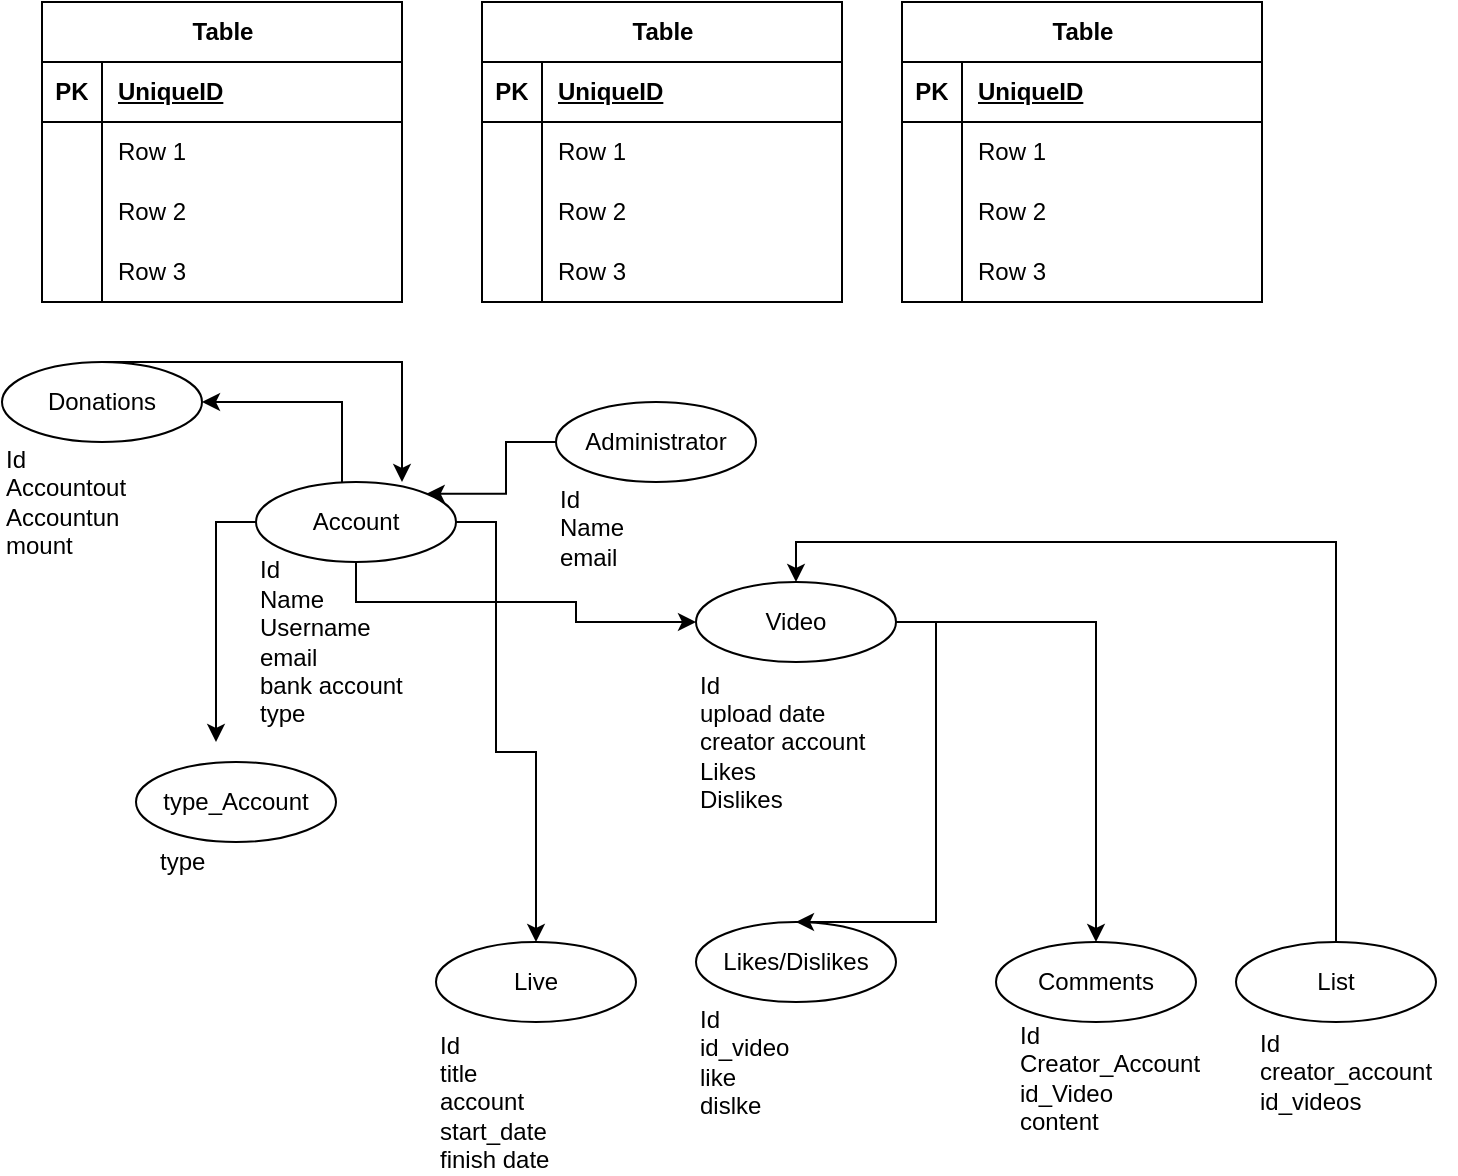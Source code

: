 <mxfile version="24.0.5" type="github">
  <diagram name="Página-1" id="pAbrOWqlcl6ualAQYeOd">
    <mxGraphModel dx="1072" dy="1642" grid="1" gridSize="10" guides="1" tooltips="1" connect="1" arrows="1" fold="1" page="1" pageScale="1" pageWidth="827" pageHeight="1169" math="0" shadow="0">
      <root>
        <mxCell id="0" />
        <mxCell id="1" parent="0" />
        <mxCell id="nY3W4ajVUWLy6588iplZ-1" value="Table" style="shape=table;startSize=30;container=1;collapsible=1;childLayout=tableLayout;fixedRows=1;rowLines=0;fontStyle=1;align=center;resizeLast=1;html=1;" parent="1" vertex="1">
          <mxGeometry x="40" y="-20" width="180" height="150" as="geometry" />
        </mxCell>
        <mxCell id="nY3W4ajVUWLy6588iplZ-2" value="" style="shape=tableRow;horizontal=0;startSize=0;swimlaneHead=0;swimlaneBody=0;fillColor=none;collapsible=0;dropTarget=0;points=[[0,0.5],[1,0.5]];portConstraint=eastwest;top=0;left=0;right=0;bottom=1;" parent="nY3W4ajVUWLy6588iplZ-1" vertex="1">
          <mxGeometry y="30" width="180" height="30" as="geometry" />
        </mxCell>
        <mxCell id="nY3W4ajVUWLy6588iplZ-3" value="PK" style="shape=partialRectangle;connectable=0;fillColor=none;top=0;left=0;bottom=0;right=0;fontStyle=1;overflow=hidden;whiteSpace=wrap;html=1;" parent="nY3W4ajVUWLy6588iplZ-2" vertex="1">
          <mxGeometry width="30" height="30" as="geometry">
            <mxRectangle width="30" height="30" as="alternateBounds" />
          </mxGeometry>
        </mxCell>
        <mxCell id="nY3W4ajVUWLy6588iplZ-4" value="UniqueID" style="shape=partialRectangle;connectable=0;fillColor=none;top=0;left=0;bottom=0;right=0;align=left;spacingLeft=6;fontStyle=5;overflow=hidden;whiteSpace=wrap;html=1;" parent="nY3W4ajVUWLy6588iplZ-2" vertex="1">
          <mxGeometry x="30" width="150" height="30" as="geometry">
            <mxRectangle width="150" height="30" as="alternateBounds" />
          </mxGeometry>
        </mxCell>
        <mxCell id="nY3W4ajVUWLy6588iplZ-5" value="" style="shape=tableRow;horizontal=0;startSize=0;swimlaneHead=0;swimlaneBody=0;fillColor=none;collapsible=0;dropTarget=0;points=[[0,0.5],[1,0.5]];portConstraint=eastwest;top=0;left=0;right=0;bottom=0;" parent="nY3W4ajVUWLy6588iplZ-1" vertex="1">
          <mxGeometry y="60" width="180" height="30" as="geometry" />
        </mxCell>
        <mxCell id="nY3W4ajVUWLy6588iplZ-6" value="" style="shape=partialRectangle;connectable=0;fillColor=none;top=0;left=0;bottom=0;right=0;editable=1;overflow=hidden;whiteSpace=wrap;html=1;" parent="nY3W4ajVUWLy6588iplZ-5" vertex="1">
          <mxGeometry width="30" height="30" as="geometry">
            <mxRectangle width="30" height="30" as="alternateBounds" />
          </mxGeometry>
        </mxCell>
        <mxCell id="nY3W4ajVUWLy6588iplZ-7" value="Row 1" style="shape=partialRectangle;connectable=0;fillColor=none;top=0;left=0;bottom=0;right=0;align=left;spacingLeft=6;overflow=hidden;whiteSpace=wrap;html=1;" parent="nY3W4ajVUWLy6588iplZ-5" vertex="1">
          <mxGeometry x="30" width="150" height="30" as="geometry">
            <mxRectangle width="150" height="30" as="alternateBounds" />
          </mxGeometry>
        </mxCell>
        <mxCell id="nY3W4ajVUWLy6588iplZ-8" value="" style="shape=tableRow;horizontal=0;startSize=0;swimlaneHead=0;swimlaneBody=0;fillColor=none;collapsible=0;dropTarget=0;points=[[0,0.5],[1,0.5]];portConstraint=eastwest;top=0;left=0;right=0;bottom=0;" parent="nY3W4ajVUWLy6588iplZ-1" vertex="1">
          <mxGeometry y="90" width="180" height="30" as="geometry" />
        </mxCell>
        <mxCell id="nY3W4ajVUWLy6588iplZ-9" value="" style="shape=partialRectangle;connectable=0;fillColor=none;top=0;left=0;bottom=0;right=0;editable=1;overflow=hidden;whiteSpace=wrap;html=1;" parent="nY3W4ajVUWLy6588iplZ-8" vertex="1">
          <mxGeometry width="30" height="30" as="geometry">
            <mxRectangle width="30" height="30" as="alternateBounds" />
          </mxGeometry>
        </mxCell>
        <mxCell id="nY3W4ajVUWLy6588iplZ-10" value="Row 2" style="shape=partialRectangle;connectable=0;fillColor=none;top=0;left=0;bottom=0;right=0;align=left;spacingLeft=6;overflow=hidden;whiteSpace=wrap;html=1;" parent="nY3W4ajVUWLy6588iplZ-8" vertex="1">
          <mxGeometry x="30" width="150" height="30" as="geometry">
            <mxRectangle width="150" height="30" as="alternateBounds" />
          </mxGeometry>
        </mxCell>
        <mxCell id="nY3W4ajVUWLy6588iplZ-11" value="" style="shape=tableRow;horizontal=0;startSize=0;swimlaneHead=0;swimlaneBody=0;fillColor=none;collapsible=0;dropTarget=0;points=[[0,0.5],[1,0.5]];portConstraint=eastwest;top=0;left=0;right=0;bottom=0;" parent="nY3W4ajVUWLy6588iplZ-1" vertex="1">
          <mxGeometry y="120" width="180" height="30" as="geometry" />
        </mxCell>
        <mxCell id="nY3W4ajVUWLy6588iplZ-12" value="" style="shape=partialRectangle;connectable=0;fillColor=none;top=0;left=0;bottom=0;right=0;editable=1;overflow=hidden;whiteSpace=wrap;html=1;" parent="nY3W4ajVUWLy6588iplZ-11" vertex="1">
          <mxGeometry width="30" height="30" as="geometry">
            <mxRectangle width="30" height="30" as="alternateBounds" />
          </mxGeometry>
        </mxCell>
        <mxCell id="nY3W4ajVUWLy6588iplZ-13" value="Row 3" style="shape=partialRectangle;connectable=0;fillColor=none;top=0;left=0;bottom=0;right=0;align=left;spacingLeft=6;overflow=hidden;whiteSpace=wrap;html=1;" parent="nY3W4ajVUWLy6588iplZ-11" vertex="1">
          <mxGeometry x="30" width="150" height="30" as="geometry">
            <mxRectangle width="150" height="30" as="alternateBounds" />
          </mxGeometry>
        </mxCell>
        <mxCell id="nY3W4ajVUWLy6588iplZ-14" value="Table" style="shape=table;startSize=30;container=1;collapsible=1;childLayout=tableLayout;fixedRows=1;rowLines=0;fontStyle=1;align=center;resizeLast=1;html=1;" parent="1" vertex="1">
          <mxGeometry x="260" y="-20" width="180" height="150" as="geometry" />
        </mxCell>
        <mxCell id="nY3W4ajVUWLy6588iplZ-15" value="" style="shape=tableRow;horizontal=0;startSize=0;swimlaneHead=0;swimlaneBody=0;fillColor=none;collapsible=0;dropTarget=0;points=[[0,0.5],[1,0.5]];portConstraint=eastwest;top=0;left=0;right=0;bottom=1;" parent="nY3W4ajVUWLy6588iplZ-14" vertex="1">
          <mxGeometry y="30" width="180" height="30" as="geometry" />
        </mxCell>
        <mxCell id="nY3W4ajVUWLy6588iplZ-16" value="PK" style="shape=partialRectangle;connectable=0;fillColor=none;top=0;left=0;bottom=0;right=0;fontStyle=1;overflow=hidden;whiteSpace=wrap;html=1;" parent="nY3W4ajVUWLy6588iplZ-15" vertex="1">
          <mxGeometry width="30" height="30" as="geometry">
            <mxRectangle width="30" height="30" as="alternateBounds" />
          </mxGeometry>
        </mxCell>
        <mxCell id="nY3W4ajVUWLy6588iplZ-17" value="UniqueID" style="shape=partialRectangle;connectable=0;fillColor=none;top=0;left=0;bottom=0;right=0;align=left;spacingLeft=6;fontStyle=5;overflow=hidden;whiteSpace=wrap;html=1;" parent="nY3W4ajVUWLy6588iplZ-15" vertex="1">
          <mxGeometry x="30" width="150" height="30" as="geometry">
            <mxRectangle width="150" height="30" as="alternateBounds" />
          </mxGeometry>
        </mxCell>
        <mxCell id="nY3W4ajVUWLy6588iplZ-18" value="" style="shape=tableRow;horizontal=0;startSize=0;swimlaneHead=0;swimlaneBody=0;fillColor=none;collapsible=0;dropTarget=0;points=[[0,0.5],[1,0.5]];portConstraint=eastwest;top=0;left=0;right=0;bottom=0;" parent="nY3W4ajVUWLy6588iplZ-14" vertex="1">
          <mxGeometry y="60" width="180" height="30" as="geometry" />
        </mxCell>
        <mxCell id="nY3W4ajVUWLy6588iplZ-19" value="" style="shape=partialRectangle;connectable=0;fillColor=none;top=0;left=0;bottom=0;right=0;editable=1;overflow=hidden;whiteSpace=wrap;html=1;" parent="nY3W4ajVUWLy6588iplZ-18" vertex="1">
          <mxGeometry width="30" height="30" as="geometry">
            <mxRectangle width="30" height="30" as="alternateBounds" />
          </mxGeometry>
        </mxCell>
        <mxCell id="nY3W4ajVUWLy6588iplZ-20" value="Row 1" style="shape=partialRectangle;connectable=0;fillColor=none;top=0;left=0;bottom=0;right=0;align=left;spacingLeft=6;overflow=hidden;whiteSpace=wrap;html=1;" parent="nY3W4ajVUWLy6588iplZ-18" vertex="1">
          <mxGeometry x="30" width="150" height="30" as="geometry">
            <mxRectangle width="150" height="30" as="alternateBounds" />
          </mxGeometry>
        </mxCell>
        <mxCell id="nY3W4ajVUWLy6588iplZ-21" value="" style="shape=tableRow;horizontal=0;startSize=0;swimlaneHead=0;swimlaneBody=0;fillColor=none;collapsible=0;dropTarget=0;points=[[0,0.5],[1,0.5]];portConstraint=eastwest;top=0;left=0;right=0;bottom=0;" parent="nY3W4ajVUWLy6588iplZ-14" vertex="1">
          <mxGeometry y="90" width="180" height="30" as="geometry" />
        </mxCell>
        <mxCell id="nY3W4ajVUWLy6588iplZ-22" value="" style="shape=partialRectangle;connectable=0;fillColor=none;top=0;left=0;bottom=0;right=0;editable=1;overflow=hidden;whiteSpace=wrap;html=1;" parent="nY3W4ajVUWLy6588iplZ-21" vertex="1">
          <mxGeometry width="30" height="30" as="geometry">
            <mxRectangle width="30" height="30" as="alternateBounds" />
          </mxGeometry>
        </mxCell>
        <mxCell id="nY3W4ajVUWLy6588iplZ-23" value="Row 2" style="shape=partialRectangle;connectable=0;fillColor=none;top=0;left=0;bottom=0;right=0;align=left;spacingLeft=6;overflow=hidden;whiteSpace=wrap;html=1;" parent="nY3W4ajVUWLy6588iplZ-21" vertex="1">
          <mxGeometry x="30" width="150" height="30" as="geometry">
            <mxRectangle width="150" height="30" as="alternateBounds" />
          </mxGeometry>
        </mxCell>
        <mxCell id="nY3W4ajVUWLy6588iplZ-24" value="" style="shape=tableRow;horizontal=0;startSize=0;swimlaneHead=0;swimlaneBody=0;fillColor=none;collapsible=0;dropTarget=0;points=[[0,0.5],[1,0.5]];portConstraint=eastwest;top=0;left=0;right=0;bottom=0;" parent="nY3W4ajVUWLy6588iplZ-14" vertex="1">
          <mxGeometry y="120" width="180" height="30" as="geometry" />
        </mxCell>
        <mxCell id="nY3W4ajVUWLy6588iplZ-25" value="" style="shape=partialRectangle;connectable=0;fillColor=none;top=0;left=0;bottom=0;right=0;editable=1;overflow=hidden;whiteSpace=wrap;html=1;" parent="nY3W4ajVUWLy6588iplZ-24" vertex="1">
          <mxGeometry width="30" height="30" as="geometry">
            <mxRectangle width="30" height="30" as="alternateBounds" />
          </mxGeometry>
        </mxCell>
        <mxCell id="nY3W4ajVUWLy6588iplZ-26" value="Row 3" style="shape=partialRectangle;connectable=0;fillColor=none;top=0;left=0;bottom=0;right=0;align=left;spacingLeft=6;overflow=hidden;whiteSpace=wrap;html=1;" parent="nY3W4ajVUWLy6588iplZ-24" vertex="1">
          <mxGeometry x="30" width="150" height="30" as="geometry">
            <mxRectangle width="150" height="30" as="alternateBounds" />
          </mxGeometry>
        </mxCell>
        <mxCell id="nY3W4ajVUWLy6588iplZ-27" value="Table" style="shape=table;startSize=30;container=1;collapsible=1;childLayout=tableLayout;fixedRows=1;rowLines=0;fontStyle=1;align=center;resizeLast=1;html=1;" parent="1" vertex="1">
          <mxGeometry x="470" y="-20" width="180" height="150" as="geometry" />
        </mxCell>
        <mxCell id="nY3W4ajVUWLy6588iplZ-28" value="" style="shape=tableRow;horizontal=0;startSize=0;swimlaneHead=0;swimlaneBody=0;fillColor=none;collapsible=0;dropTarget=0;points=[[0,0.5],[1,0.5]];portConstraint=eastwest;top=0;left=0;right=0;bottom=1;" parent="nY3W4ajVUWLy6588iplZ-27" vertex="1">
          <mxGeometry y="30" width="180" height="30" as="geometry" />
        </mxCell>
        <mxCell id="nY3W4ajVUWLy6588iplZ-29" value="PK" style="shape=partialRectangle;connectable=0;fillColor=none;top=0;left=0;bottom=0;right=0;fontStyle=1;overflow=hidden;whiteSpace=wrap;html=1;" parent="nY3W4ajVUWLy6588iplZ-28" vertex="1">
          <mxGeometry width="30" height="30" as="geometry">
            <mxRectangle width="30" height="30" as="alternateBounds" />
          </mxGeometry>
        </mxCell>
        <mxCell id="nY3W4ajVUWLy6588iplZ-30" value="UniqueID" style="shape=partialRectangle;connectable=0;fillColor=none;top=0;left=0;bottom=0;right=0;align=left;spacingLeft=6;fontStyle=5;overflow=hidden;whiteSpace=wrap;html=1;" parent="nY3W4ajVUWLy6588iplZ-28" vertex="1">
          <mxGeometry x="30" width="150" height="30" as="geometry">
            <mxRectangle width="150" height="30" as="alternateBounds" />
          </mxGeometry>
        </mxCell>
        <mxCell id="nY3W4ajVUWLy6588iplZ-31" value="" style="shape=tableRow;horizontal=0;startSize=0;swimlaneHead=0;swimlaneBody=0;fillColor=none;collapsible=0;dropTarget=0;points=[[0,0.5],[1,0.5]];portConstraint=eastwest;top=0;left=0;right=0;bottom=0;" parent="nY3W4ajVUWLy6588iplZ-27" vertex="1">
          <mxGeometry y="60" width="180" height="30" as="geometry" />
        </mxCell>
        <mxCell id="nY3W4ajVUWLy6588iplZ-32" value="" style="shape=partialRectangle;connectable=0;fillColor=none;top=0;left=0;bottom=0;right=0;editable=1;overflow=hidden;whiteSpace=wrap;html=1;" parent="nY3W4ajVUWLy6588iplZ-31" vertex="1">
          <mxGeometry width="30" height="30" as="geometry">
            <mxRectangle width="30" height="30" as="alternateBounds" />
          </mxGeometry>
        </mxCell>
        <mxCell id="nY3W4ajVUWLy6588iplZ-33" value="Row 1" style="shape=partialRectangle;connectable=0;fillColor=none;top=0;left=0;bottom=0;right=0;align=left;spacingLeft=6;overflow=hidden;whiteSpace=wrap;html=1;" parent="nY3W4ajVUWLy6588iplZ-31" vertex="1">
          <mxGeometry x="30" width="150" height="30" as="geometry">
            <mxRectangle width="150" height="30" as="alternateBounds" />
          </mxGeometry>
        </mxCell>
        <mxCell id="nY3W4ajVUWLy6588iplZ-34" value="" style="shape=tableRow;horizontal=0;startSize=0;swimlaneHead=0;swimlaneBody=0;fillColor=none;collapsible=0;dropTarget=0;points=[[0,0.5],[1,0.5]];portConstraint=eastwest;top=0;left=0;right=0;bottom=0;" parent="nY3W4ajVUWLy6588iplZ-27" vertex="1">
          <mxGeometry y="90" width="180" height="30" as="geometry" />
        </mxCell>
        <mxCell id="nY3W4ajVUWLy6588iplZ-35" value="" style="shape=partialRectangle;connectable=0;fillColor=none;top=0;left=0;bottom=0;right=0;editable=1;overflow=hidden;whiteSpace=wrap;html=1;" parent="nY3W4ajVUWLy6588iplZ-34" vertex="1">
          <mxGeometry width="30" height="30" as="geometry">
            <mxRectangle width="30" height="30" as="alternateBounds" />
          </mxGeometry>
        </mxCell>
        <mxCell id="nY3W4ajVUWLy6588iplZ-36" value="Row 2" style="shape=partialRectangle;connectable=0;fillColor=none;top=0;left=0;bottom=0;right=0;align=left;spacingLeft=6;overflow=hidden;whiteSpace=wrap;html=1;" parent="nY3W4ajVUWLy6588iplZ-34" vertex="1">
          <mxGeometry x="30" width="150" height="30" as="geometry">
            <mxRectangle width="150" height="30" as="alternateBounds" />
          </mxGeometry>
        </mxCell>
        <mxCell id="nY3W4ajVUWLy6588iplZ-37" value="" style="shape=tableRow;horizontal=0;startSize=0;swimlaneHead=0;swimlaneBody=0;fillColor=none;collapsible=0;dropTarget=0;points=[[0,0.5],[1,0.5]];portConstraint=eastwest;top=0;left=0;right=0;bottom=0;" parent="nY3W4ajVUWLy6588iplZ-27" vertex="1">
          <mxGeometry y="120" width="180" height="30" as="geometry" />
        </mxCell>
        <mxCell id="nY3W4ajVUWLy6588iplZ-38" value="" style="shape=partialRectangle;connectable=0;fillColor=none;top=0;left=0;bottom=0;right=0;editable=1;overflow=hidden;whiteSpace=wrap;html=1;" parent="nY3W4ajVUWLy6588iplZ-37" vertex="1">
          <mxGeometry width="30" height="30" as="geometry">
            <mxRectangle width="30" height="30" as="alternateBounds" />
          </mxGeometry>
        </mxCell>
        <mxCell id="nY3W4ajVUWLy6588iplZ-39" value="Row 3" style="shape=partialRectangle;connectable=0;fillColor=none;top=0;left=0;bottom=0;right=0;align=left;spacingLeft=6;overflow=hidden;whiteSpace=wrap;html=1;" parent="nY3W4ajVUWLy6588iplZ-37" vertex="1">
          <mxGeometry x="30" width="150" height="30" as="geometry">
            <mxRectangle width="150" height="30" as="alternateBounds" />
          </mxGeometry>
        </mxCell>
        <mxCell id="VXRfBA94PtbdDkM2NPbH-19" style="edgeStyle=orthogonalEdgeStyle;rounded=0;orthogonalLoop=1;jettySize=auto;html=1;" edge="1" parent="1" source="nY3W4ajVUWLy6588iplZ-51">
          <mxGeometry relative="1" as="geometry">
            <mxPoint x="127" y="350" as="targetPoint" />
          </mxGeometry>
        </mxCell>
        <mxCell id="VXRfBA94PtbdDkM2NPbH-21" style="edgeStyle=orthogonalEdgeStyle;rounded=0;orthogonalLoop=1;jettySize=auto;html=1;entryX=0;entryY=0.5;entryDx=0;entryDy=0;" edge="1" parent="1" source="nY3W4ajVUWLy6588iplZ-51" target="VXRfBA94PtbdDkM2NPbH-3">
          <mxGeometry relative="1" as="geometry">
            <Array as="points">
              <mxPoint x="197" y="280" />
              <mxPoint x="307" y="280" />
              <mxPoint x="307" y="290" />
            </Array>
          </mxGeometry>
        </mxCell>
        <mxCell id="VXRfBA94PtbdDkM2NPbH-26" style="edgeStyle=orthogonalEdgeStyle;rounded=0;orthogonalLoop=1;jettySize=auto;html=1;" edge="1" parent="1" source="nY3W4ajVUWLy6588iplZ-51" target="VXRfBA94PtbdDkM2NPbH-6">
          <mxGeometry relative="1" as="geometry">
            <Array as="points">
              <mxPoint x="267" y="240" />
              <mxPoint x="267" y="355" />
              <mxPoint x="287" y="355" />
            </Array>
          </mxGeometry>
        </mxCell>
        <mxCell id="VXRfBA94PtbdDkM2NPbH-27" style="edgeStyle=orthogonalEdgeStyle;rounded=0;orthogonalLoop=1;jettySize=auto;html=1;entryX=1;entryY=0.5;entryDx=0;entryDy=0;" edge="1" parent="1" source="nY3W4ajVUWLy6588iplZ-51" target="VXRfBA94PtbdDkM2NPbH-4">
          <mxGeometry relative="1" as="geometry">
            <Array as="points">
              <mxPoint x="190" y="180" />
            </Array>
          </mxGeometry>
        </mxCell>
        <mxCell id="nY3W4ajVUWLy6588iplZ-51" value="Account" style="ellipse;whiteSpace=wrap;html=1;align=center;" parent="1" vertex="1">
          <mxGeometry x="147" y="220" width="100" height="40" as="geometry" />
        </mxCell>
        <mxCell id="VXRfBA94PtbdDkM2NPbH-1" value="Likes/Dislikes" style="ellipse;whiteSpace=wrap;html=1;align=center;" vertex="1" parent="1">
          <mxGeometry x="367" y="440" width="100" height="40" as="geometry" />
        </mxCell>
        <mxCell id="VXRfBA94PtbdDkM2NPbH-24" style="edgeStyle=orthogonalEdgeStyle;rounded=0;orthogonalLoop=1;jettySize=auto;html=1;entryX=0.5;entryY=0;entryDx=0;entryDy=0;" edge="1" parent="1" source="VXRfBA94PtbdDkM2NPbH-2" target="VXRfBA94PtbdDkM2NPbH-3">
          <mxGeometry relative="1" as="geometry">
            <Array as="points">
              <mxPoint x="687" y="250" />
              <mxPoint x="417" y="250" />
            </Array>
          </mxGeometry>
        </mxCell>
        <mxCell id="VXRfBA94PtbdDkM2NPbH-2" value="List" style="ellipse;whiteSpace=wrap;html=1;align=center;" vertex="1" parent="1">
          <mxGeometry x="637" y="450" width="100" height="40" as="geometry" />
        </mxCell>
        <mxCell id="VXRfBA94PtbdDkM2NPbH-23" style="edgeStyle=orthogonalEdgeStyle;rounded=0;orthogonalLoop=1;jettySize=auto;html=1;entryX=0.5;entryY=0;entryDx=0;entryDy=0;" edge="1" parent="1" source="VXRfBA94PtbdDkM2NPbH-3" target="VXRfBA94PtbdDkM2NPbH-8">
          <mxGeometry relative="1" as="geometry" />
        </mxCell>
        <mxCell id="VXRfBA94PtbdDkM2NPbH-25" style="edgeStyle=orthogonalEdgeStyle;rounded=0;orthogonalLoop=1;jettySize=auto;html=1;entryX=0.5;entryY=0;entryDx=0;entryDy=0;" edge="1" parent="1" source="VXRfBA94PtbdDkM2NPbH-3" target="VXRfBA94PtbdDkM2NPbH-1">
          <mxGeometry relative="1" as="geometry">
            <Array as="points">
              <mxPoint x="487" y="290" />
              <mxPoint x="487" y="440" />
            </Array>
          </mxGeometry>
        </mxCell>
        <mxCell id="VXRfBA94PtbdDkM2NPbH-3" value="Video" style="ellipse;whiteSpace=wrap;html=1;align=center;" vertex="1" parent="1">
          <mxGeometry x="367" y="270" width="100" height="40" as="geometry" />
        </mxCell>
        <mxCell id="VXRfBA94PtbdDkM2NPbH-4" value="Donations" style="ellipse;whiteSpace=wrap;html=1;align=center;" vertex="1" parent="1">
          <mxGeometry x="20" y="160" width="100" height="40" as="geometry" />
        </mxCell>
        <mxCell id="VXRfBA94PtbdDkM2NPbH-20" style="edgeStyle=orthogonalEdgeStyle;rounded=0;orthogonalLoop=1;jettySize=auto;html=1;entryX=1;entryY=0;entryDx=0;entryDy=0;" edge="1" parent="1" source="VXRfBA94PtbdDkM2NPbH-5" target="nY3W4ajVUWLy6588iplZ-51">
          <mxGeometry relative="1" as="geometry" />
        </mxCell>
        <mxCell id="VXRfBA94PtbdDkM2NPbH-5" value="Administrator" style="ellipse;whiteSpace=wrap;html=1;align=center;" vertex="1" parent="1">
          <mxGeometry x="297" y="180" width="100" height="40" as="geometry" />
        </mxCell>
        <mxCell id="VXRfBA94PtbdDkM2NPbH-6" value="Live" style="ellipse;whiteSpace=wrap;html=1;align=center;" vertex="1" parent="1">
          <mxGeometry x="237" y="450" width="100" height="40" as="geometry" />
        </mxCell>
        <mxCell id="VXRfBA94PtbdDkM2NPbH-7" value="type_Account" style="ellipse;whiteSpace=wrap;html=1;align=center;" vertex="1" parent="1">
          <mxGeometry x="87" y="360" width="100" height="40" as="geometry" />
        </mxCell>
        <mxCell id="VXRfBA94PtbdDkM2NPbH-8" value="Comments" style="ellipse;whiteSpace=wrap;html=1;align=center;" vertex="1" parent="1">
          <mxGeometry x="517" y="450" width="100" height="40" as="geometry" />
        </mxCell>
        <mxCell id="VXRfBA94PtbdDkM2NPbH-9" value="&lt;div&gt;Id&lt;/div&gt;Name&lt;div&gt;Username&lt;/div&gt;&lt;div style=&quot;&quot;&gt;email&lt;/div&gt;&lt;div style=&quot;&quot;&gt;bank account&lt;/div&gt;&lt;div style=&quot;&quot;&gt;type&lt;/div&gt;" style="text;html=1;align=left;verticalAlign=middle;whiteSpace=wrap;rounded=0;" vertex="1" parent="1">
          <mxGeometry x="147" y="270" width="100" height="60" as="geometry" />
        </mxCell>
        <mxCell id="VXRfBA94PtbdDkM2NPbH-10" value="&lt;div&gt;Id&lt;/div&gt;Name&lt;div&gt;&lt;span style=&quot;background-color: initial;&quot;&gt;email&lt;/span&gt;&lt;br&gt;&lt;/div&gt;&lt;div style=&quot;&quot;&gt;&lt;br&gt;&lt;/div&gt;" style="text;html=1;align=left;verticalAlign=middle;whiteSpace=wrap;rounded=0;" vertex="1" parent="1">
          <mxGeometry x="297" y="220" width="100" height="60" as="geometry" />
        </mxCell>
        <mxCell id="VXRfBA94PtbdDkM2NPbH-11" value="&lt;div&gt;Id&lt;/div&gt;upload date&lt;div&gt;creator account&amp;nbsp;&lt;/div&gt;&lt;div&gt;Likes&lt;/div&gt;&lt;div&gt;Dislikes&lt;/div&gt;" style="text;html=1;align=left;verticalAlign=middle;whiteSpace=wrap;rounded=0;" vertex="1" parent="1">
          <mxGeometry x="367" y="320" width="100" height="60" as="geometry" />
        </mxCell>
        <mxCell id="VXRfBA94PtbdDkM2NPbH-12" value="&lt;div&gt;type&lt;/div&gt;" style="text;html=1;align=left;verticalAlign=middle;whiteSpace=wrap;rounded=0;" vertex="1" parent="1">
          <mxGeometry x="97" y="380" width="100" height="60" as="geometry" />
        </mxCell>
        <mxCell id="VXRfBA94PtbdDkM2NPbH-14" value="&lt;div&gt;Id&lt;/div&gt;Accountout&lt;div&gt;Accountun&lt;/div&gt;&lt;div&gt;mount&lt;/div&gt;" style="text;html=1;align=left;verticalAlign=middle;whiteSpace=wrap;rounded=0;" vertex="1" parent="1">
          <mxGeometry x="20" y="200" width="100" height="60" as="geometry" />
        </mxCell>
        <mxCell id="VXRfBA94PtbdDkM2NPbH-15" value="&lt;div&gt;Id&lt;/div&gt;&lt;div&gt;title&lt;/div&gt;&lt;div&gt;&lt;span style=&quot;background-color: initial;&quot;&gt;account&amp;nbsp;&lt;/span&gt;&lt;/div&gt;&lt;div&gt;start_date&amp;nbsp;&lt;/div&gt;&lt;div&gt;finish date&lt;/div&gt;" style="text;html=1;align=left;verticalAlign=middle;whiteSpace=wrap;rounded=0;" vertex="1" parent="1">
          <mxGeometry x="237" y="500" width="100" height="60" as="geometry" />
        </mxCell>
        <mxCell id="VXRfBA94PtbdDkM2NPbH-16" value="&lt;div&gt;Id&lt;/div&gt;&lt;div&gt;id_video&lt;/div&gt;&lt;div&gt;like&lt;/div&gt;&lt;div&gt;dislke&lt;/div&gt;" style="text;html=1;align=left;verticalAlign=middle;whiteSpace=wrap;rounded=0;" vertex="1" parent="1">
          <mxGeometry x="367" y="480" width="100" height="60" as="geometry" />
        </mxCell>
        <mxCell id="VXRfBA94PtbdDkM2NPbH-17" value="&lt;div&gt;Id&lt;/div&gt;&lt;div&gt;Creator_Account&lt;/div&gt;&lt;div&gt;id_Video&lt;/div&gt;&lt;div&gt;content&lt;/div&gt;" style="text;html=1;align=left;verticalAlign=middle;whiteSpace=wrap;rounded=0;" vertex="1" parent="1">
          <mxGeometry x="527" y="488" width="100" height="60" as="geometry" />
        </mxCell>
        <mxCell id="VXRfBA94PtbdDkM2NPbH-18" value="&lt;div&gt;Id&lt;/div&gt;&lt;div&gt;&lt;span style=&quot;background-color: initial;&quot;&gt;creator_account&amp;nbsp;&lt;/span&gt;&lt;br&gt;&lt;/div&gt;&lt;div&gt;&lt;span style=&quot;background-color: initial;&quot;&gt;id_videos&lt;/span&gt;&lt;br&gt;&lt;/div&gt;" style="text;html=1;align=left;verticalAlign=middle;whiteSpace=wrap;rounded=0;" vertex="1" parent="1">
          <mxGeometry x="647" y="485" width="100" height="60" as="geometry" />
        </mxCell>
        <mxCell id="VXRfBA94PtbdDkM2NPbH-28" style="edgeStyle=orthogonalEdgeStyle;rounded=0;orthogonalLoop=1;jettySize=auto;html=1;entryX=0.73;entryY=0;entryDx=0;entryDy=0;entryPerimeter=0;" edge="1" parent="1" source="VXRfBA94PtbdDkM2NPbH-4" target="nY3W4ajVUWLy6588iplZ-51">
          <mxGeometry relative="1" as="geometry">
            <Array as="points">
              <mxPoint x="220" y="160" />
            </Array>
          </mxGeometry>
        </mxCell>
      </root>
    </mxGraphModel>
  </diagram>
</mxfile>
